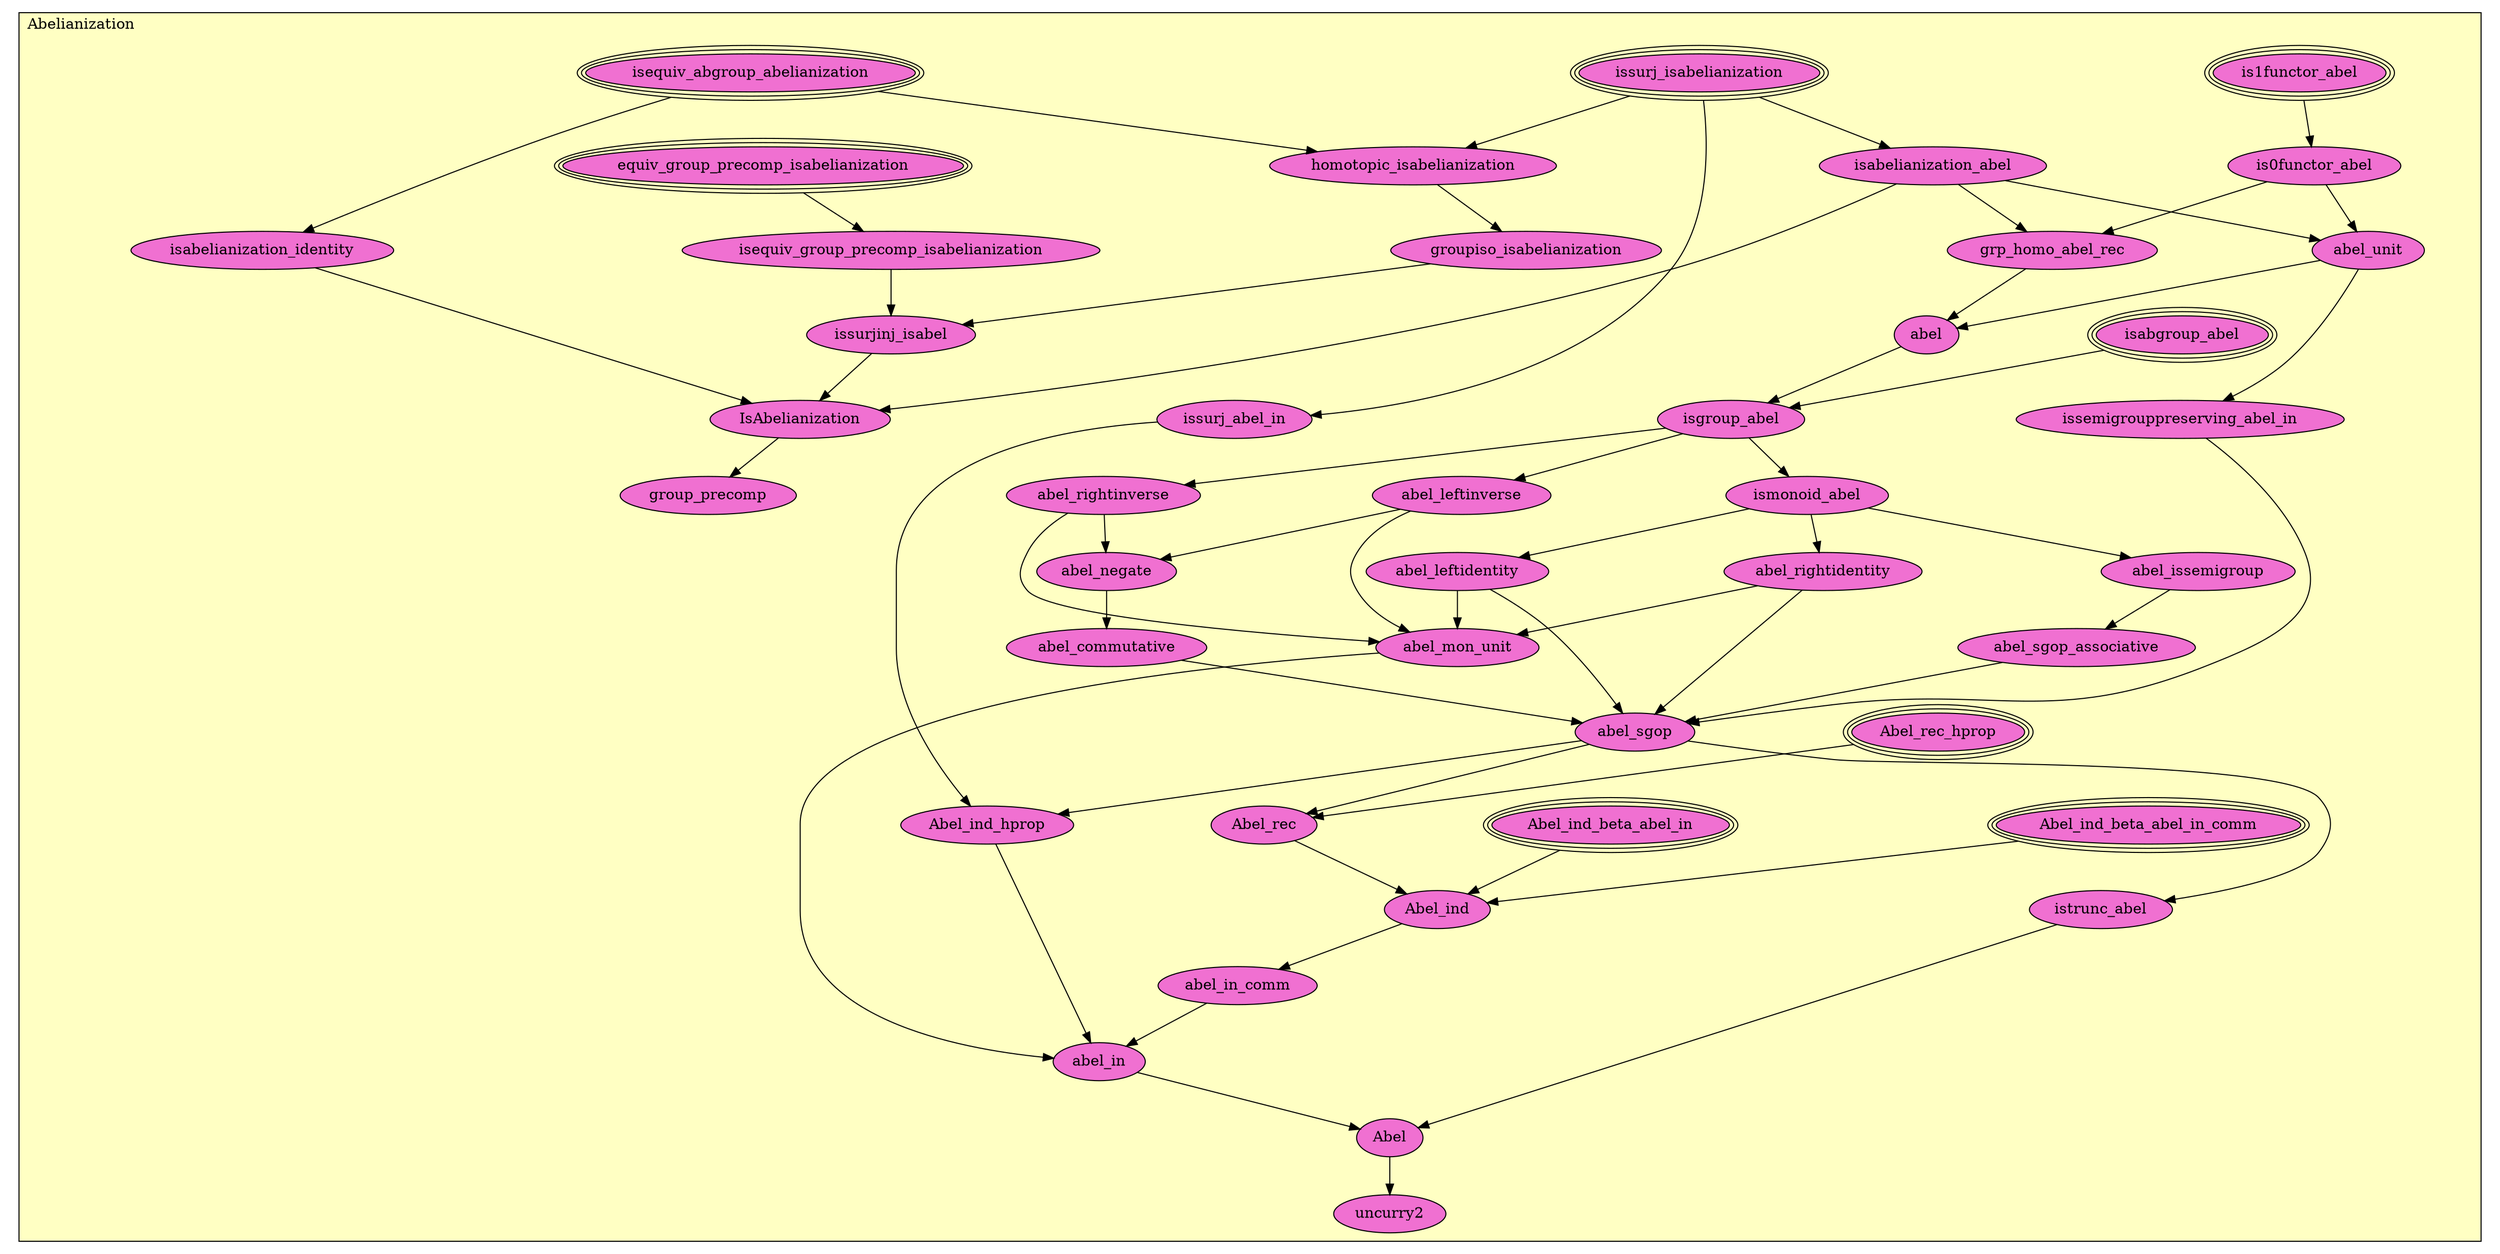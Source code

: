 digraph HoTT_Algebra_AbGroups_Abelianization {
  graph [ratio=0.5]
  node [style=filled]
Abelianization_is1functor_abel [label="is1functor_abel", URL=<Abelianization.html#is1functor_abel>, peripheries=3, fillcolor="#F070D1"] ;
Abelianization_is0functor_abel [label="is0functor_abel", URL=<Abelianization.html#is0functor_abel>, fillcolor="#F070D1"] ;
Abelianization_isequiv_abgroup_abelianization [label="isequiv_abgroup_abelianization", URL=<Abelianization.html#isequiv_abgroup_abelianization>, peripheries=3, fillcolor="#F070D1"] ;
Abelianization_isabelianization_identity [label="isabelianization_identity", URL=<Abelianization.html#isabelianization_identity>, fillcolor="#F070D1"] ;
Abelianization_issurj_isabelianization [label="issurj_isabelianization", URL=<Abelianization.html#issurj_isabelianization>, peripheries=3, fillcolor="#F070D1"] ;
Abelianization_homotopic_isabelianization [label="homotopic_isabelianization", URL=<Abelianization.html#homotopic_isabelianization>, fillcolor="#F070D1"] ;
Abelianization_groupiso_isabelianization [label="groupiso_isabelianization", URL=<Abelianization.html#groupiso_isabelianization>, fillcolor="#F070D1"] ;
Abelianization_isabelianization_abel [label="isabelianization_abel", URL=<Abelianization.html#isabelianization_abel>, fillcolor="#F070D1"] ;
Abelianization_grp_homo_abel_rec [label="grp_homo_abel_rec", URL=<Abelianization.html#grp_homo_abel_rec>, fillcolor="#F070D1"] ;
Abelianization_abel_unit [label="abel_unit", URL=<Abelianization.html#abel_unit>, fillcolor="#F070D1"] ;
Abelianization_abel [label="abel", URL=<Abelianization.html#abel>, fillcolor="#F070D1"] ;
Abelianization_issurj_abel_in [label="issurj_abel_in", URL=<Abelianization.html#issurj_abel_in>, fillcolor="#F070D1"] ;
Abelianization_issemigrouppreserving_abel_in [label="issemigrouppreserving_abel_in", URL=<Abelianization.html#issemigrouppreserving_abel_in>, fillcolor="#F070D1"] ;
Abelianization_isabgroup_abel [label="isabgroup_abel", URL=<Abelianization.html#isabgroup_abel>, peripheries=3, fillcolor="#F070D1"] ;
Abelianization_isgroup_abel [label="isgroup_abel", URL=<Abelianization.html#isgroup_abel>, fillcolor="#F070D1"] ;
Abelianization_abel_rightinverse [label="abel_rightinverse", URL=<Abelianization.html#abel_rightinverse>, fillcolor="#F070D1"] ;
Abelianization_abel_leftinverse [label="abel_leftinverse", URL=<Abelianization.html#abel_leftinverse>, fillcolor="#F070D1"] ;
Abelianization_abel_negate [label="abel_negate", URL=<Abelianization.html#abel_negate>, fillcolor="#F070D1"] ;
Abelianization_abel_commutative [label="abel_commutative", URL=<Abelianization.html#abel_commutative>, fillcolor="#F070D1"] ;
Abelianization_ismonoid_abel [label="ismonoid_abel", URL=<Abelianization.html#ismonoid_abel>, fillcolor="#F070D1"] ;
Abelianization_abel_rightidentity [label="abel_rightidentity", URL=<Abelianization.html#abel_rightidentity>, fillcolor="#F070D1"] ;
Abelianization_abel_leftidentity [label="abel_leftidentity", URL=<Abelianization.html#abel_leftidentity>, fillcolor="#F070D1"] ;
Abelianization_abel_mon_unit [label="abel_mon_unit", URL=<Abelianization.html#abel_mon_unit>, fillcolor="#F070D1"] ;
Abelianization_abel_issemigroup [label="abel_issemigroup", URL=<Abelianization.html#abel_issemigroup>, fillcolor="#F070D1"] ;
Abelianization_abel_sgop_associative [label="abel_sgop_associative", URL=<Abelianization.html#abel_sgop_associative>, fillcolor="#F070D1"] ;
Abelianization_abel_sgop [label="abel_sgop", URL=<Abelianization.html#abel_sgop>, fillcolor="#F070D1"] ;
Abelianization_Abel_rec_hprop [label="Abel_rec_hprop", URL=<Abelianization.html#Abel_rec_hprop>, peripheries=3, fillcolor="#F070D1"] ;
Abelianization_Abel_ind_hprop [label="Abel_ind_hprop", URL=<Abelianization.html#Abel_ind_hprop>, fillcolor="#F070D1"] ;
Abelianization_Abel_rec [label="Abel_rec", URL=<Abelianization.html#Abel_rec>, fillcolor="#F070D1"] ;
Abelianization_Abel_ind_beta_abel_in_comm [label="Abel_ind_beta_abel_in_comm", URL=<Abelianization.html#Abel_ind_beta_abel_in_comm>, peripheries=3, fillcolor="#F070D1"] ;
Abelianization_Abel_ind_beta_abel_in [label="Abel_ind_beta_abel_in", URL=<Abelianization.html#Abel_ind_beta_abel_in>, peripheries=3, fillcolor="#F070D1"] ;
Abelianization_Abel_ind [label="Abel_ind", URL=<Abelianization.html#Abel_ind>, fillcolor="#F070D1"] ;
Abelianization_istrunc_abel [label="istrunc_abel", URL=<Abelianization.html#istrunc_abel>, fillcolor="#F070D1"] ;
Abelianization_abel_in_comm [label="abel_in_comm", URL=<Abelianization.html#abel_in_comm>, fillcolor="#F070D1"] ;
Abelianization_abel_in [label="abel_in", URL=<Abelianization.html#abel_in>, fillcolor="#F070D1"] ;
Abelianization_Abel [label="Abel", URL=<Abelianization.html#Abel>, fillcolor="#F070D1"] ;
Abelianization_uncurry2 [label="uncurry2", URL=<Abelianization.html#uncurry2>, fillcolor="#F070D1"] ;
Abelianization_equiv_group_precomp_isabelianization [label="equiv_group_precomp_isabelianization", URL=<Abelianization.html#equiv_group_precomp_isabelianization>, peripheries=3, fillcolor="#F070D1"] ;
Abelianization_isequiv_group_precomp_isabelianization [label="isequiv_group_precomp_isabelianization", URL=<Abelianization.html#isequiv_group_precomp_isabelianization>, fillcolor="#F070D1"] ;
Abelianization_issurjinj_isabel [label="issurjinj_isabel", URL=<Abelianization.html#issurjinj_isabel>, fillcolor="#F070D1"] ;
Abelianization_IsAbelianization [label="IsAbelianization", URL=<Abelianization.html#IsAbelianization>, fillcolor="#F070D1"] ;
Abelianization_group_precomp [label="group_precomp", URL=<Abelianization.html#group_precomp>, fillcolor="#F070D1"] ;
  Abelianization_is1functor_abel -> Abelianization_is0functor_abel [] ;
  Abelianization_is0functor_abel -> Abelianization_grp_homo_abel_rec [] ;
  Abelianization_is0functor_abel -> Abelianization_abel_unit [] ;
  Abelianization_isequiv_abgroup_abelianization -> Abelianization_isabelianization_identity [] ;
  Abelianization_isequiv_abgroup_abelianization -> Abelianization_homotopic_isabelianization [] ;
  Abelianization_isabelianization_identity -> Abelianization_IsAbelianization [] ;
  Abelianization_issurj_isabelianization -> Abelianization_homotopic_isabelianization [] ;
  Abelianization_issurj_isabelianization -> Abelianization_isabelianization_abel [] ;
  Abelianization_issurj_isabelianization -> Abelianization_issurj_abel_in [] ;
  Abelianization_homotopic_isabelianization -> Abelianization_groupiso_isabelianization [] ;
  Abelianization_groupiso_isabelianization -> Abelianization_issurjinj_isabel [] ;
  Abelianization_isabelianization_abel -> Abelianization_grp_homo_abel_rec [] ;
  Abelianization_isabelianization_abel -> Abelianization_abel_unit [] ;
  Abelianization_isabelianization_abel -> Abelianization_IsAbelianization [] ;
  Abelianization_grp_homo_abel_rec -> Abelianization_abel [] ;
  Abelianization_abel_unit -> Abelianization_abel [] ;
  Abelianization_abel_unit -> Abelianization_issemigrouppreserving_abel_in [] ;
  Abelianization_abel -> Abelianization_isgroup_abel [] ;
  Abelianization_issurj_abel_in -> Abelianization_Abel_ind_hprop [] ;
  Abelianization_issemigrouppreserving_abel_in -> Abelianization_abel_sgop [] ;
  Abelianization_isabgroup_abel -> Abelianization_isgroup_abel [] ;
  Abelianization_isgroup_abel -> Abelianization_abel_rightinverse [] ;
  Abelianization_isgroup_abel -> Abelianization_abel_leftinverse [] ;
  Abelianization_isgroup_abel -> Abelianization_ismonoid_abel [] ;
  Abelianization_abel_rightinverse -> Abelianization_abel_negate [] ;
  Abelianization_abel_rightinverse -> Abelianization_abel_mon_unit [] ;
  Abelianization_abel_leftinverse -> Abelianization_abel_negate [] ;
  Abelianization_abel_leftinverse -> Abelianization_abel_mon_unit [] ;
  Abelianization_abel_negate -> Abelianization_abel_commutative [] ;
  Abelianization_abel_commutative -> Abelianization_abel_sgop [] ;
  Abelianization_ismonoid_abel -> Abelianization_abel_rightidentity [] ;
  Abelianization_ismonoid_abel -> Abelianization_abel_leftidentity [] ;
  Abelianization_ismonoid_abel -> Abelianization_abel_issemigroup [] ;
  Abelianization_abel_rightidentity -> Abelianization_abel_mon_unit [] ;
  Abelianization_abel_rightidentity -> Abelianization_abel_sgop [] ;
  Abelianization_abel_leftidentity -> Abelianization_abel_mon_unit [] ;
  Abelianization_abel_leftidentity -> Abelianization_abel_sgop [] ;
  Abelianization_abel_mon_unit -> Abelianization_abel_in [] ;
  Abelianization_abel_issemigroup -> Abelianization_abel_sgop_associative [] ;
  Abelianization_abel_sgop_associative -> Abelianization_abel_sgop [] ;
  Abelianization_abel_sgop -> Abelianization_Abel_ind_hprop [] ;
  Abelianization_abel_sgop -> Abelianization_Abel_rec [] ;
  Abelianization_abel_sgop -> Abelianization_istrunc_abel [] ;
  Abelianization_Abel_rec_hprop -> Abelianization_Abel_rec [] ;
  Abelianization_Abel_ind_hprop -> Abelianization_abel_in [] ;
  Abelianization_Abel_rec -> Abelianization_Abel_ind [] ;
  Abelianization_Abel_ind_beta_abel_in_comm -> Abelianization_Abel_ind [] ;
  Abelianization_Abel_ind_beta_abel_in -> Abelianization_Abel_ind [] ;
  Abelianization_Abel_ind -> Abelianization_abel_in_comm [] ;
  Abelianization_istrunc_abel -> Abelianization_Abel [] ;
  Abelianization_abel_in_comm -> Abelianization_abel_in [] ;
  Abelianization_abel_in -> Abelianization_Abel [] ;
  Abelianization_Abel -> Abelianization_uncurry2 [] ;
  Abelianization_equiv_group_precomp_isabelianization -> Abelianization_isequiv_group_precomp_isabelianization [] ;
  Abelianization_isequiv_group_precomp_isabelianization -> Abelianization_issurjinj_isabel [] ;
  Abelianization_issurjinj_isabel -> Abelianization_IsAbelianization [] ;
  Abelianization_IsAbelianization -> Abelianization_group_precomp [] ;
subgraph cluster_Abelianization { label="Abelianization"; fillcolor="#FFFFC3"; labeljust=l; style=filled 
Abelianization_group_precomp; Abelianization_IsAbelianization; Abelianization_issurjinj_isabel; Abelianization_isequiv_group_precomp_isabelianization; Abelianization_equiv_group_precomp_isabelianization; Abelianization_uncurry2; Abelianization_Abel; Abelianization_abel_in; Abelianization_abel_in_comm; Abelianization_istrunc_abel; Abelianization_Abel_ind; Abelianization_Abel_ind_beta_abel_in; Abelianization_Abel_ind_beta_abel_in_comm; Abelianization_Abel_rec; Abelianization_Abel_ind_hprop; Abelianization_Abel_rec_hprop; Abelianization_abel_sgop; Abelianization_abel_sgop_associative; Abelianization_abel_issemigroup; Abelianization_abel_mon_unit; Abelianization_abel_leftidentity; Abelianization_abel_rightidentity; Abelianization_ismonoid_abel; Abelianization_abel_commutative; Abelianization_abel_negate; Abelianization_abel_leftinverse; Abelianization_abel_rightinverse; Abelianization_isgroup_abel; Abelianization_isabgroup_abel; Abelianization_issemigrouppreserving_abel_in; Abelianization_issurj_abel_in; Abelianization_abel; Abelianization_abel_unit; Abelianization_grp_homo_abel_rec; Abelianization_isabelianization_abel; Abelianization_groupiso_isabelianization; Abelianization_homotopic_isabelianization; Abelianization_issurj_isabelianization; Abelianization_isabelianization_identity; Abelianization_isequiv_abgroup_abelianization; Abelianization_is0functor_abel; Abelianization_is1functor_abel; };
} /* END */
